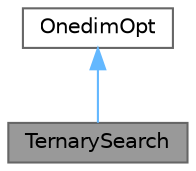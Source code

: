 digraph "TernarySearch"
{
 // LATEX_PDF_SIZE
  bgcolor="transparent";
  edge [fontname=Helvetica,fontsize=10,labelfontname=Helvetica,labelfontsize=10];
  node [fontname=Helvetica,fontsize=10,shape=box,height=0.2,width=0.4];
  Node1 [id="Node000001",label="TernarySearch",height=0.2,width=0.4,color="gray40", fillcolor="grey60", style="filled", fontcolor="black",tooltip="Класс метода остановки для одномерной оптимизации"];
  Node2 -> Node1 [id="edge1_Node000001_Node000002",dir="back",color="steelblue1",style="solid",tooltip=" "];
  Node2 [id="Node000002",label="OnedimOpt",height=0.2,width=0.4,color="gray40", fillcolor="white", style="filled",URL="$class_onedim_opt.html",tooltip="Класс одномерной оптимизации"];
}
